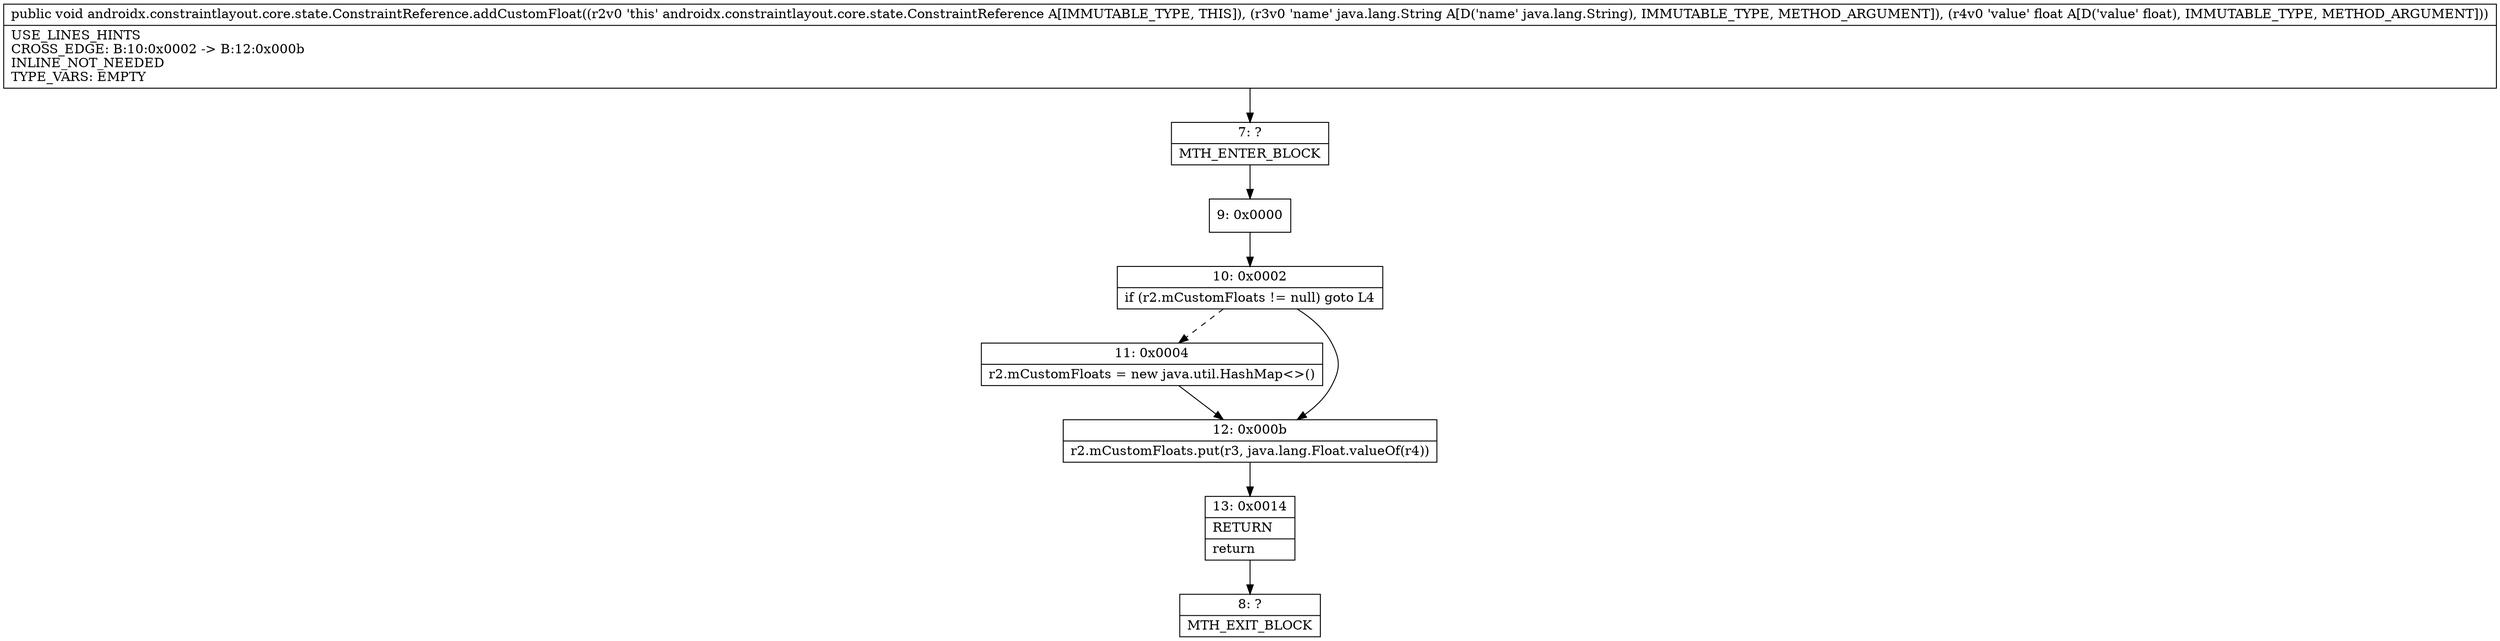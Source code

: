 digraph "CFG forandroidx.constraintlayout.core.state.ConstraintReference.addCustomFloat(Ljava\/lang\/String;F)V" {
Node_7 [shape=record,label="{7\:\ ?|MTH_ENTER_BLOCK\l}"];
Node_9 [shape=record,label="{9\:\ 0x0000}"];
Node_10 [shape=record,label="{10\:\ 0x0002|if (r2.mCustomFloats != null) goto L4\l}"];
Node_11 [shape=record,label="{11\:\ 0x0004|r2.mCustomFloats = new java.util.HashMap\<\>()\l}"];
Node_12 [shape=record,label="{12\:\ 0x000b|r2.mCustomFloats.put(r3, java.lang.Float.valueOf(r4))\l}"];
Node_13 [shape=record,label="{13\:\ 0x0014|RETURN\l|return\l}"];
Node_8 [shape=record,label="{8\:\ ?|MTH_EXIT_BLOCK\l}"];
MethodNode[shape=record,label="{public void androidx.constraintlayout.core.state.ConstraintReference.addCustomFloat((r2v0 'this' androidx.constraintlayout.core.state.ConstraintReference A[IMMUTABLE_TYPE, THIS]), (r3v0 'name' java.lang.String A[D('name' java.lang.String), IMMUTABLE_TYPE, METHOD_ARGUMENT]), (r4v0 'value' float A[D('value' float), IMMUTABLE_TYPE, METHOD_ARGUMENT]))  | USE_LINES_HINTS\lCROSS_EDGE: B:10:0x0002 \-\> B:12:0x000b\lINLINE_NOT_NEEDED\lTYPE_VARS: EMPTY\l}"];
MethodNode -> Node_7;Node_7 -> Node_9;
Node_9 -> Node_10;
Node_10 -> Node_11[style=dashed];
Node_10 -> Node_12;
Node_11 -> Node_12;
Node_12 -> Node_13;
Node_13 -> Node_8;
}

